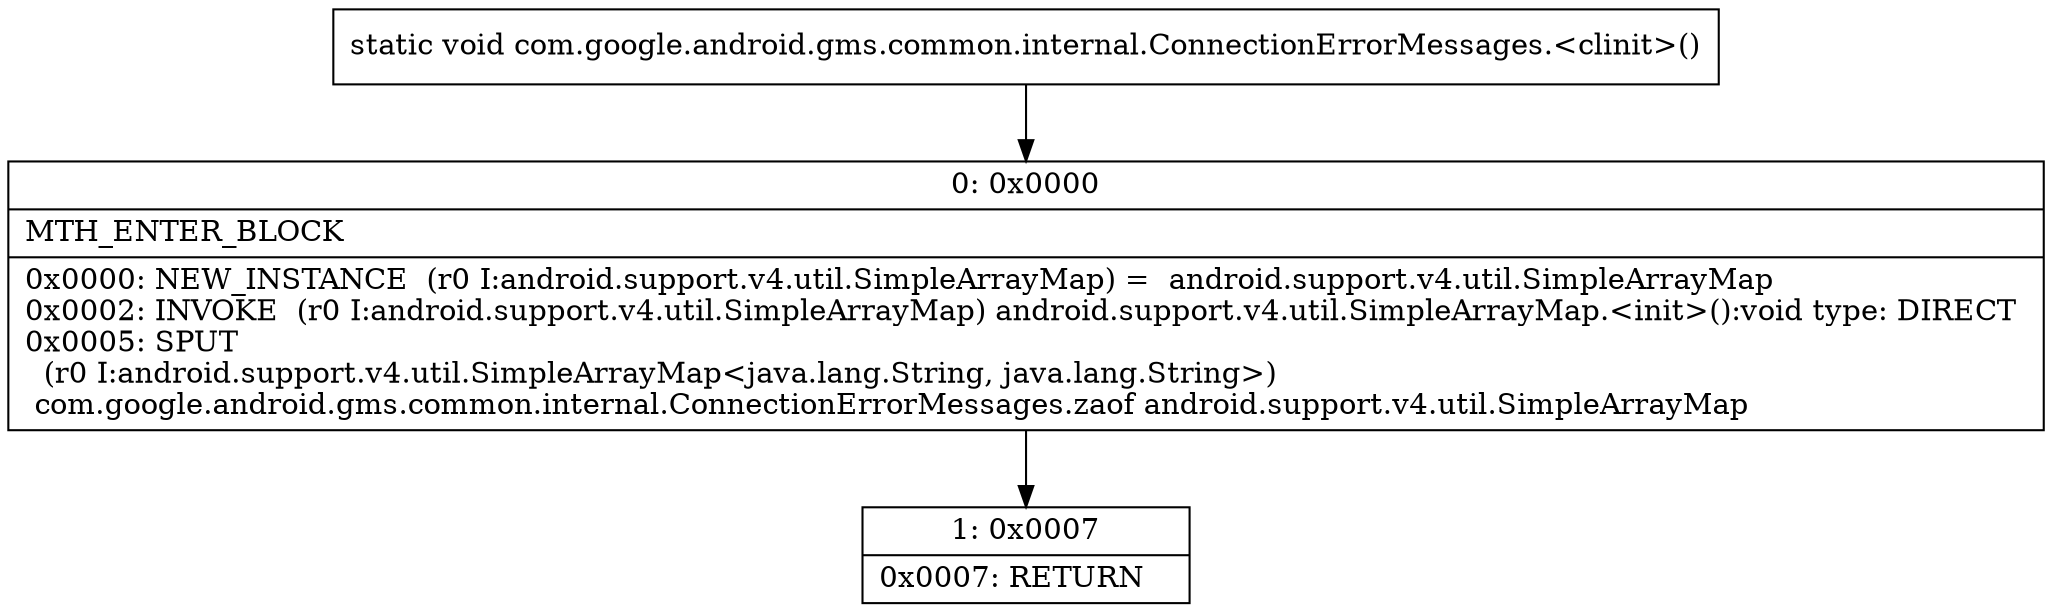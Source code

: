 digraph "CFG forcom.google.android.gms.common.internal.ConnectionErrorMessages.\<clinit\>()V" {
Node_0 [shape=record,label="{0\:\ 0x0000|MTH_ENTER_BLOCK\l|0x0000: NEW_INSTANCE  (r0 I:android.support.v4.util.SimpleArrayMap) =  android.support.v4.util.SimpleArrayMap \l0x0002: INVOKE  (r0 I:android.support.v4.util.SimpleArrayMap) android.support.v4.util.SimpleArrayMap.\<init\>():void type: DIRECT \l0x0005: SPUT  \l  (r0 I:android.support.v4.util.SimpleArrayMap\<java.lang.String, java.lang.String\>)\l com.google.android.gms.common.internal.ConnectionErrorMessages.zaof android.support.v4.util.SimpleArrayMap \l}"];
Node_1 [shape=record,label="{1\:\ 0x0007|0x0007: RETURN   \l}"];
MethodNode[shape=record,label="{static void com.google.android.gms.common.internal.ConnectionErrorMessages.\<clinit\>() }"];
MethodNode -> Node_0;
Node_0 -> Node_1;
}

